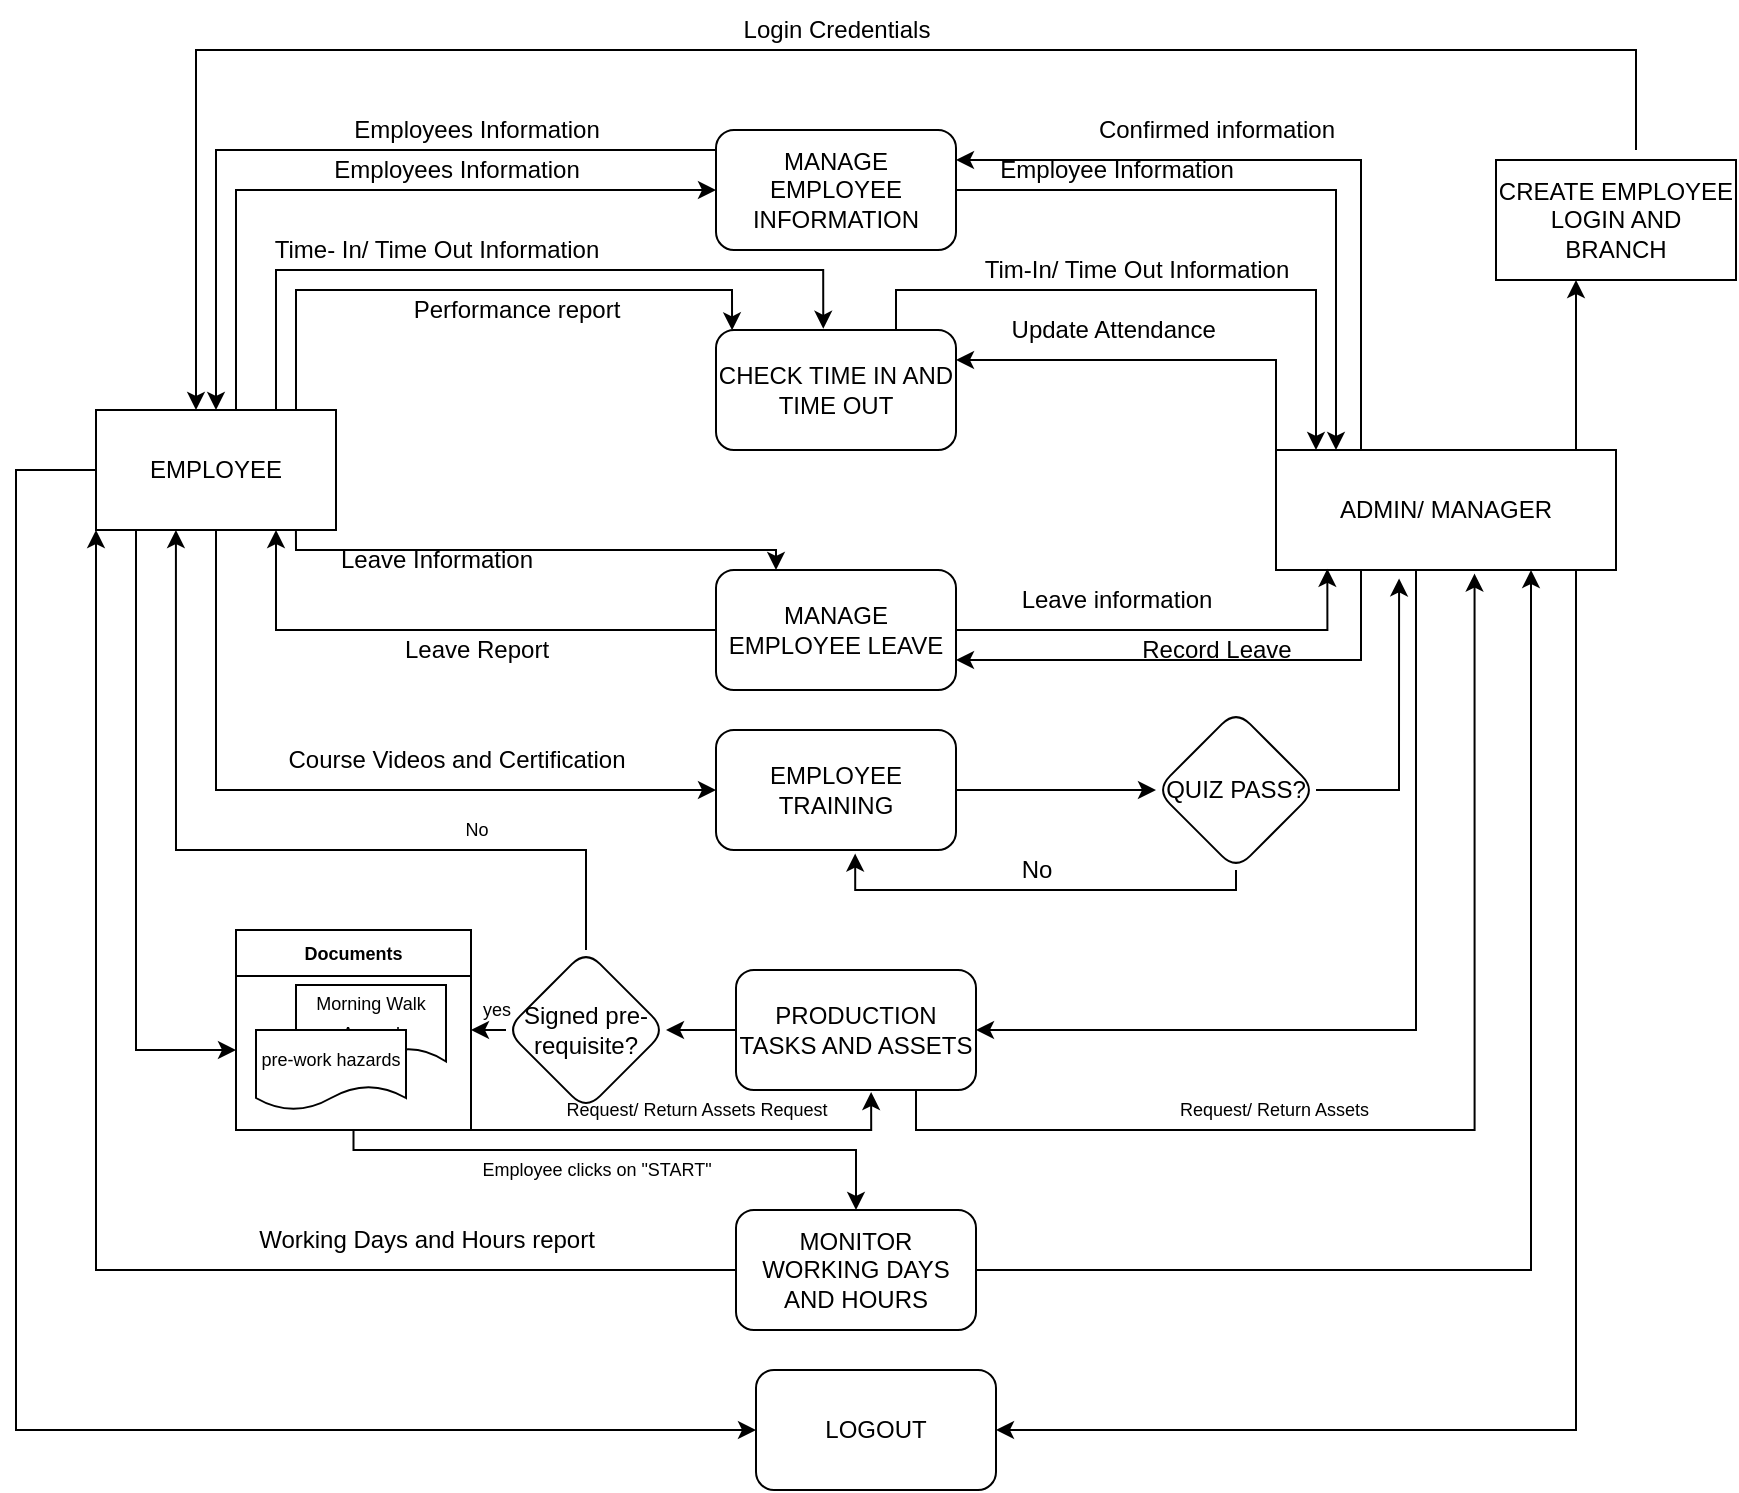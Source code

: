 <mxfile version="20.1.1" type="github">
  <diagram id="hY7Dvt7ZS4fLytwrdMHM" name="Page-1">
    <mxGraphModel dx="1888" dy="547" grid="1" gridSize="10" guides="1" tooltips="1" connect="1" arrows="1" fold="1" page="1" pageScale="1" pageWidth="850" pageHeight="1100" math="0" shadow="0">
      <root>
        <mxCell id="0" />
        <mxCell id="1" parent="0" />
        <mxCell id="tcf9JJ-WwojiPPdgTiES-23" value="" style="edgeStyle=orthogonalEdgeStyle;rounded=0;orthogonalLoop=1;jettySize=auto;html=1;" edge="1" parent="1" source="tcf9JJ-WwojiPPdgTiES-9" target="tcf9JJ-WwojiPPdgTiES-22">
          <mxGeometry relative="1" as="geometry">
            <Array as="points">
              <mxPoint x="760" y="190" />
              <mxPoint x="760" y="190" />
            </Array>
          </mxGeometry>
        </mxCell>
        <mxCell id="tcf9JJ-WwojiPPdgTiES-31" style="edgeStyle=orthogonalEdgeStyle;rounded=0;orthogonalLoop=1;jettySize=auto;html=1;exitX=0.25;exitY=0;exitDx=0;exitDy=0;entryX=1;entryY=0.25;entryDx=0;entryDy=0;" edge="1" parent="1" source="tcf9JJ-WwojiPPdgTiES-9" target="tcf9JJ-WwojiPPdgTiES-17">
          <mxGeometry relative="1" as="geometry">
            <Array as="points">
              <mxPoint x="653" y="85" />
            </Array>
          </mxGeometry>
        </mxCell>
        <mxCell id="tcf9JJ-WwojiPPdgTiES-40" style="edgeStyle=orthogonalEdgeStyle;rounded=0;orthogonalLoop=1;jettySize=auto;html=1;exitX=0;exitY=0;exitDx=0;exitDy=0;entryX=1;entryY=0.25;entryDx=0;entryDy=0;" edge="1" parent="1" source="tcf9JJ-WwojiPPdgTiES-9" target="tcf9JJ-WwojiPPdgTiES-18">
          <mxGeometry relative="1" as="geometry" />
        </mxCell>
        <mxCell id="tcf9JJ-WwojiPPdgTiES-51" style="edgeStyle=orthogonalEdgeStyle;rounded=0;orthogonalLoop=1;jettySize=auto;html=1;exitX=0.25;exitY=1;exitDx=0;exitDy=0;entryX=1;entryY=0.75;entryDx=0;entryDy=0;" edge="1" parent="1" source="tcf9JJ-WwojiPPdgTiES-9" target="tcf9JJ-WwojiPPdgTiES-19">
          <mxGeometry relative="1" as="geometry" />
        </mxCell>
        <mxCell id="tcf9JJ-WwojiPPdgTiES-66" style="edgeStyle=orthogonalEdgeStyle;rounded=0;orthogonalLoop=1;jettySize=auto;html=1;entryX=1;entryY=0.5;entryDx=0;entryDy=0;" edge="1" parent="1" source="tcf9JJ-WwojiPPdgTiES-9" target="tcf9JJ-WwojiPPdgTiES-65">
          <mxGeometry relative="1" as="geometry">
            <Array as="points">
              <mxPoint x="680" y="520" />
            </Array>
          </mxGeometry>
        </mxCell>
        <mxCell id="tcf9JJ-WwojiPPdgTiES-88" style="edgeStyle=orthogonalEdgeStyle;rounded=0;orthogonalLoop=1;jettySize=auto;html=1;fontSize=9;entryX=1;entryY=0.5;entryDx=0;entryDy=0;" edge="1" parent="1" source="tcf9JJ-WwojiPPdgTiES-9" target="tcf9JJ-WwojiPPdgTiES-90">
          <mxGeometry relative="1" as="geometry">
            <mxPoint x="510" y="711.6" as="targetPoint" />
            <Array as="points">
              <mxPoint x="760" y="720" />
              <mxPoint x="485" y="720" />
            </Array>
          </mxGeometry>
        </mxCell>
        <mxCell id="tcf9JJ-WwojiPPdgTiES-9" value="ADMIN/ MANAGER" style="rounded=0;whiteSpace=wrap;html=1;" vertex="1" parent="1">
          <mxGeometry x="610" y="230" width="170" height="60" as="geometry" />
        </mxCell>
        <mxCell id="tcf9JJ-WwojiPPdgTiES-25" style="edgeStyle=orthogonalEdgeStyle;rounded=0;orthogonalLoop=1;jettySize=auto;html=1;entryX=0;entryY=0.5;entryDx=0;entryDy=0;" edge="1" parent="1" source="tcf9JJ-WwojiPPdgTiES-16" target="tcf9JJ-WwojiPPdgTiES-17">
          <mxGeometry relative="1" as="geometry">
            <Array as="points">
              <mxPoint x="90" y="100" />
            </Array>
          </mxGeometry>
        </mxCell>
        <mxCell id="tcf9JJ-WwojiPPdgTiES-36" style="edgeStyle=orthogonalEdgeStyle;rounded=0;orthogonalLoop=1;jettySize=auto;html=1;exitX=0.75;exitY=0;exitDx=0;exitDy=0;entryX=0.447;entryY=-0.01;entryDx=0;entryDy=0;entryPerimeter=0;" edge="1" parent="1" source="tcf9JJ-WwojiPPdgTiES-16" target="tcf9JJ-WwojiPPdgTiES-18">
          <mxGeometry relative="1" as="geometry">
            <mxPoint x="350" y="160" as="targetPoint" />
            <Array as="points">
              <mxPoint x="110" y="140" />
              <mxPoint x="384" y="140" />
            </Array>
          </mxGeometry>
        </mxCell>
        <mxCell id="tcf9JJ-WwojiPPdgTiES-42" style="edgeStyle=orthogonalEdgeStyle;rounded=0;orthogonalLoop=1;jettySize=auto;html=1;exitX=1;exitY=0;exitDx=0;exitDy=0;entryX=0.067;entryY=0.003;entryDx=0;entryDy=0;entryPerimeter=0;" edge="1" parent="1" source="tcf9JJ-WwojiPPdgTiES-16" target="tcf9JJ-WwojiPPdgTiES-18">
          <mxGeometry relative="1" as="geometry">
            <Array as="points">
              <mxPoint x="120" y="210" />
              <mxPoint x="120" y="150" />
              <mxPoint x="338" y="150" />
            </Array>
          </mxGeometry>
        </mxCell>
        <mxCell id="tcf9JJ-WwojiPPdgTiES-44" style="edgeStyle=orthogonalEdgeStyle;rounded=0;orthogonalLoop=1;jettySize=auto;html=1;exitX=0.833;exitY=1;exitDx=0;exitDy=0;entryX=0.25;entryY=0;entryDx=0;entryDy=0;exitPerimeter=0;" edge="1" parent="1" source="tcf9JJ-WwojiPPdgTiES-16" target="tcf9JJ-WwojiPPdgTiES-19">
          <mxGeometry relative="1" as="geometry">
            <mxPoint x="280" y="290" as="targetPoint" />
            <Array as="points">
              <mxPoint x="120" y="280" />
              <mxPoint x="360" y="280" />
            </Array>
          </mxGeometry>
        </mxCell>
        <mxCell id="tcf9JJ-WwojiPPdgTiES-61" style="edgeStyle=orthogonalEdgeStyle;rounded=0;orthogonalLoop=1;jettySize=auto;html=1;entryX=0;entryY=0.5;entryDx=0;entryDy=0;" edge="1" parent="1" source="tcf9JJ-WwojiPPdgTiES-16" target="tcf9JJ-WwojiPPdgTiES-21">
          <mxGeometry relative="1" as="geometry">
            <Array as="points">
              <mxPoint x="80" y="400" />
            </Array>
          </mxGeometry>
        </mxCell>
        <mxCell id="tcf9JJ-WwojiPPdgTiES-71" style="edgeStyle=orthogonalEdgeStyle;rounded=0;orthogonalLoop=1;jettySize=auto;html=1;exitX=0.25;exitY=1;exitDx=0;exitDy=0;fontSize=9;" edge="1" parent="1" source="tcf9JJ-WwojiPPdgTiES-16">
          <mxGeometry relative="1" as="geometry">
            <mxPoint x="90" y="530" as="targetPoint" />
            <Array as="points">
              <mxPoint x="40" y="270" />
              <mxPoint x="40" y="530" />
            </Array>
          </mxGeometry>
        </mxCell>
        <mxCell id="tcf9JJ-WwojiPPdgTiES-89" style="edgeStyle=orthogonalEdgeStyle;rounded=0;orthogonalLoop=1;jettySize=auto;html=1;fontSize=9;entryX=0;entryY=0.5;entryDx=0;entryDy=0;" edge="1" parent="1" source="tcf9JJ-WwojiPPdgTiES-16" target="tcf9JJ-WwojiPPdgTiES-90">
          <mxGeometry relative="1" as="geometry">
            <mxPoint x="360" y="732.4" as="targetPoint" />
            <Array as="points">
              <mxPoint x="-20" y="240" />
              <mxPoint x="-20" y="720" />
            </Array>
          </mxGeometry>
        </mxCell>
        <mxCell id="tcf9JJ-WwojiPPdgTiES-16" value="EMPLOYEE" style="rounded=0;whiteSpace=wrap;html=1;" vertex="1" parent="1">
          <mxGeometry x="20" y="210" width="120" height="60" as="geometry" />
        </mxCell>
        <mxCell id="tcf9JJ-WwojiPPdgTiES-27" style="edgeStyle=orthogonalEdgeStyle;rounded=0;orthogonalLoop=1;jettySize=auto;html=1;" edge="1" parent="1" source="tcf9JJ-WwojiPPdgTiES-17" target="tcf9JJ-WwojiPPdgTiES-9">
          <mxGeometry relative="1" as="geometry">
            <Array as="points">
              <mxPoint x="640" y="100" />
            </Array>
          </mxGeometry>
        </mxCell>
        <mxCell id="tcf9JJ-WwojiPPdgTiES-34" style="edgeStyle=orthogonalEdgeStyle;rounded=0;orthogonalLoop=1;jettySize=auto;html=1;" edge="1" parent="1" source="tcf9JJ-WwojiPPdgTiES-17" target="tcf9JJ-WwojiPPdgTiES-16">
          <mxGeometry relative="1" as="geometry">
            <Array as="points">
              <mxPoint x="80" y="80" />
            </Array>
          </mxGeometry>
        </mxCell>
        <mxCell id="tcf9JJ-WwojiPPdgTiES-17" value="MANAGE EMPLOYEE INFORMATION" style="rounded=1;whiteSpace=wrap;html=1;" vertex="1" parent="1">
          <mxGeometry x="330" y="70" width="120" height="60" as="geometry" />
        </mxCell>
        <mxCell id="tcf9JJ-WwojiPPdgTiES-38" style="edgeStyle=orthogonalEdgeStyle;rounded=0;orthogonalLoop=1;jettySize=auto;html=1;exitX=0.75;exitY=0;exitDx=0;exitDy=0;" edge="1" parent="1" source="tcf9JJ-WwojiPPdgTiES-18">
          <mxGeometry relative="1" as="geometry">
            <mxPoint x="630" y="230" as="targetPoint" />
            <Array as="points">
              <mxPoint x="420" y="150" />
              <mxPoint x="630" y="150" />
            </Array>
          </mxGeometry>
        </mxCell>
        <mxCell id="tcf9JJ-WwojiPPdgTiES-18" value="CHECK TIME IN AND TIME OUT" style="rounded=1;whiteSpace=wrap;html=1;" vertex="1" parent="1">
          <mxGeometry x="330" y="170" width="120" height="60" as="geometry" />
        </mxCell>
        <mxCell id="tcf9JJ-WwojiPPdgTiES-46" style="edgeStyle=orthogonalEdgeStyle;rounded=0;orthogonalLoop=1;jettySize=auto;html=1;entryX=0.151;entryY=0.99;entryDx=0;entryDy=0;entryPerimeter=0;" edge="1" parent="1" source="tcf9JJ-WwojiPPdgTiES-19" target="tcf9JJ-WwojiPPdgTiES-9">
          <mxGeometry relative="1" as="geometry" />
        </mxCell>
        <mxCell id="tcf9JJ-WwojiPPdgTiES-53" style="edgeStyle=orthogonalEdgeStyle;rounded=0;orthogonalLoop=1;jettySize=auto;html=1;entryX=0.75;entryY=1;entryDx=0;entryDy=0;" edge="1" parent="1" source="tcf9JJ-WwojiPPdgTiES-19" target="tcf9JJ-WwojiPPdgTiES-16">
          <mxGeometry relative="1" as="geometry" />
        </mxCell>
        <mxCell id="tcf9JJ-WwojiPPdgTiES-19" value="MANAGE EMPLOYEE LEAVE" style="rounded=1;whiteSpace=wrap;html=1;" vertex="1" parent="1">
          <mxGeometry x="330" y="290" width="120" height="60" as="geometry" />
        </mxCell>
        <mxCell id="tcf9JJ-WwojiPPdgTiES-55" style="edgeStyle=orthogonalEdgeStyle;rounded=0;orthogonalLoop=1;jettySize=auto;html=1;entryX=0.75;entryY=1;entryDx=0;entryDy=0;" edge="1" parent="1" source="tcf9JJ-WwojiPPdgTiES-20" target="tcf9JJ-WwojiPPdgTiES-9">
          <mxGeometry relative="1" as="geometry">
            <Array as="points">
              <mxPoint x="738" y="640" />
            </Array>
          </mxGeometry>
        </mxCell>
        <mxCell id="tcf9JJ-WwojiPPdgTiES-56" style="edgeStyle=orthogonalEdgeStyle;rounded=0;orthogonalLoop=1;jettySize=auto;html=1;entryX=0;entryY=1;entryDx=0;entryDy=0;" edge="1" parent="1" source="tcf9JJ-WwojiPPdgTiES-20" target="tcf9JJ-WwojiPPdgTiES-16">
          <mxGeometry relative="1" as="geometry">
            <mxPoint x="50" y="270" as="targetPoint" />
            <Array as="points">
              <mxPoint x="20" y="640" />
            </Array>
          </mxGeometry>
        </mxCell>
        <mxCell id="tcf9JJ-WwojiPPdgTiES-20" value="MONITOR WORKING DAYS AND HOURS" style="rounded=1;whiteSpace=wrap;html=1;" vertex="1" parent="1">
          <mxGeometry x="340" y="610" width="120" height="60" as="geometry" />
        </mxCell>
        <mxCell id="tcf9JJ-WwojiPPdgTiES-59" value="" style="edgeStyle=orthogonalEdgeStyle;rounded=0;orthogonalLoop=1;jettySize=auto;html=1;" edge="1" parent="1" source="tcf9JJ-WwojiPPdgTiES-21" target="tcf9JJ-WwojiPPdgTiES-58">
          <mxGeometry relative="1" as="geometry" />
        </mxCell>
        <mxCell id="tcf9JJ-WwojiPPdgTiES-21" value="EMPLOYEE TRAINING" style="rounded=1;whiteSpace=wrap;html=1;" vertex="1" parent="1">
          <mxGeometry x="330" y="370" width="120" height="60" as="geometry" />
        </mxCell>
        <mxCell id="tcf9JJ-WwojiPPdgTiES-24" style="edgeStyle=orthogonalEdgeStyle;rounded=0;orthogonalLoop=1;jettySize=auto;html=1;" edge="1" parent="1" target="tcf9JJ-WwojiPPdgTiES-16">
          <mxGeometry relative="1" as="geometry">
            <mxPoint x="60" y="200" as="targetPoint" />
            <mxPoint x="790" y="80" as="sourcePoint" />
            <Array as="points">
              <mxPoint x="790" y="30" />
              <mxPoint x="70" y="30" />
            </Array>
          </mxGeometry>
        </mxCell>
        <mxCell id="tcf9JJ-WwojiPPdgTiES-22" value="CREATE EMPLOYEE LOGIN AND BRANCH" style="whiteSpace=wrap;html=1;rounded=0;" vertex="1" parent="1">
          <mxGeometry x="720" y="85" width="120" height="60" as="geometry" />
        </mxCell>
        <mxCell id="tcf9JJ-WwojiPPdgTiES-26" value="Employees Information" style="text;html=1;align=center;verticalAlign=middle;resizable=0;points=[];autosize=1;strokeColor=none;fillColor=none;" vertex="1" parent="1">
          <mxGeometry x="125" y="75" width="150" height="30" as="geometry" />
        </mxCell>
        <mxCell id="tcf9JJ-WwojiPPdgTiES-28" value="Employee Information" style="text;html=1;align=center;verticalAlign=middle;resizable=0;points=[];autosize=1;strokeColor=none;fillColor=none;" vertex="1" parent="1">
          <mxGeometry x="460" y="75" width="140" height="30" as="geometry" />
        </mxCell>
        <mxCell id="tcf9JJ-WwojiPPdgTiES-32" value="Confirmed information" style="text;html=1;align=center;verticalAlign=middle;resizable=0;points=[];autosize=1;strokeColor=none;fillColor=none;" vertex="1" parent="1">
          <mxGeometry x="510" y="55" width="140" height="30" as="geometry" />
        </mxCell>
        <mxCell id="tcf9JJ-WwojiPPdgTiES-33" value="Login Credentials" style="text;html=1;align=center;verticalAlign=middle;resizable=0;points=[];autosize=1;strokeColor=none;fillColor=none;" vertex="1" parent="1">
          <mxGeometry x="330" y="5" width="120" height="30" as="geometry" />
        </mxCell>
        <mxCell id="tcf9JJ-WwojiPPdgTiES-35" value="Employees Information" style="text;html=1;align=center;verticalAlign=middle;resizable=0;points=[];autosize=1;strokeColor=none;fillColor=none;" vertex="1" parent="1">
          <mxGeometry x="135" y="55" width="150" height="30" as="geometry" />
        </mxCell>
        <mxCell id="tcf9JJ-WwojiPPdgTiES-37" value="Time- In/ Time Out Information" style="text;html=1;align=center;verticalAlign=middle;resizable=0;points=[];autosize=1;strokeColor=none;fillColor=none;" vertex="1" parent="1">
          <mxGeometry x="95" y="115" width="190" height="30" as="geometry" />
        </mxCell>
        <mxCell id="tcf9JJ-WwojiPPdgTiES-39" value="Tim-In/ Time Out Information" style="text;html=1;align=center;verticalAlign=middle;resizable=0;points=[];autosize=1;strokeColor=none;fillColor=none;" vertex="1" parent="1">
          <mxGeometry x="450" y="125" width="180" height="30" as="geometry" />
        </mxCell>
        <mxCell id="tcf9JJ-WwojiPPdgTiES-41" value="Update Attendance&lt;span style=&quot;white-space: pre;&quot;&gt;	&lt;/span&gt;" style="text;html=1;align=center;verticalAlign=middle;resizable=0;points=[];autosize=1;strokeColor=none;fillColor=none;" vertex="1" parent="1">
          <mxGeometry x="465" y="155" width="130" height="30" as="geometry" />
        </mxCell>
        <mxCell id="tcf9JJ-WwojiPPdgTiES-43" value="Performance report" style="text;html=1;align=center;verticalAlign=middle;resizable=0;points=[];autosize=1;strokeColor=none;fillColor=none;" vertex="1" parent="1">
          <mxGeometry x="165" y="145" width="130" height="30" as="geometry" />
        </mxCell>
        <mxCell id="tcf9JJ-WwojiPPdgTiES-45" value="Leave Information" style="text;html=1;align=center;verticalAlign=middle;resizable=0;points=[];autosize=1;strokeColor=none;fillColor=none;" vertex="1" parent="1">
          <mxGeometry x="130" y="270" width="120" height="30" as="geometry" />
        </mxCell>
        <mxCell id="tcf9JJ-WwojiPPdgTiES-47" value="Leave information" style="text;html=1;align=center;verticalAlign=middle;resizable=0;points=[];autosize=1;strokeColor=none;fillColor=none;" vertex="1" parent="1">
          <mxGeometry x="470" y="290" width="120" height="30" as="geometry" />
        </mxCell>
        <mxCell id="tcf9JJ-WwojiPPdgTiES-52" value="Record Leave" style="text;html=1;align=center;verticalAlign=middle;resizable=0;points=[];autosize=1;strokeColor=none;fillColor=none;" vertex="1" parent="1">
          <mxGeometry x="530" y="315" width="100" height="30" as="geometry" />
        </mxCell>
        <mxCell id="tcf9JJ-WwojiPPdgTiES-54" value="Leave Report" style="text;html=1;align=center;verticalAlign=middle;resizable=0;points=[];autosize=1;strokeColor=none;fillColor=none;" vertex="1" parent="1">
          <mxGeometry x="160" y="315" width="100" height="30" as="geometry" />
        </mxCell>
        <mxCell id="tcf9JJ-WwojiPPdgTiES-57" value="Working Days and Hours report" style="text;html=1;align=center;verticalAlign=middle;resizable=0;points=[];autosize=1;strokeColor=none;fillColor=none;" vertex="1" parent="1">
          <mxGeometry x="90" y="610" width="190" height="30" as="geometry" />
        </mxCell>
        <mxCell id="tcf9JJ-WwojiPPdgTiES-60" style="edgeStyle=orthogonalEdgeStyle;rounded=0;orthogonalLoop=1;jettySize=auto;html=1;entryX=0.58;entryY=1.03;entryDx=0;entryDy=0;entryPerimeter=0;" edge="1" parent="1" source="tcf9JJ-WwojiPPdgTiES-58" target="tcf9JJ-WwojiPPdgTiES-21">
          <mxGeometry relative="1" as="geometry">
            <mxPoint x="400" y="440" as="targetPoint" />
            <Array as="points">
              <mxPoint x="590" y="450" />
              <mxPoint x="400" y="450" />
            </Array>
          </mxGeometry>
        </mxCell>
        <mxCell id="tcf9JJ-WwojiPPdgTiES-63" style="edgeStyle=orthogonalEdgeStyle;rounded=0;orthogonalLoop=1;jettySize=auto;html=1;exitX=1;exitY=0.5;exitDx=0;exitDy=0;entryX=0.362;entryY=1.07;entryDx=0;entryDy=0;entryPerimeter=0;" edge="1" parent="1" source="tcf9JJ-WwojiPPdgTiES-58" target="tcf9JJ-WwojiPPdgTiES-9">
          <mxGeometry relative="1" as="geometry" />
        </mxCell>
        <mxCell id="tcf9JJ-WwojiPPdgTiES-58" value="QUIZ PASS?" style="rhombus;whiteSpace=wrap;html=1;rounded=1;" vertex="1" parent="1">
          <mxGeometry x="550" y="360" width="80" height="80" as="geometry" />
        </mxCell>
        <mxCell id="tcf9JJ-WwojiPPdgTiES-62" value="Course Videos and Certification" style="text;html=1;align=center;verticalAlign=middle;resizable=0;points=[];autosize=1;strokeColor=none;fillColor=none;" vertex="1" parent="1">
          <mxGeometry x="105" y="370" width="190" height="30" as="geometry" />
        </mxCell>
        <mxCell id="tcf9JJ-WwojiPPdgTiES-64" value="No" style="text;html=1;align=center;verticalAlign=middle;resizable=0;points=[];autosize=1;strokeColor=none;fillColor=none;" vertex="1" parent="1">
          <mxGeometry x="470" y="425" width="40" height="30" as="geometry" />
        </mxCell>
        <mxCell id="tcf9JJ-WwojiPPdgTiES-73" value="" style="edgeStyle=orthogonalEdgeStyle;rounded=0;orthogonalLoop=1;jettySize=auto;html=1;fontSize=9;" edge="1" parent="1" source="tcf9JJ-WwojiPPdgTiES-65" target="tcf9JJ-WwojiPPdgTiES-72">
          <mxGeometry relative="1" as="geometry" />
        </mxCell>
        <mxCell id="tcf9JJ-WwojiPPdgTiES-86" style="edgeStyle=orthogonalEdgeStyle;rounded=0;orthogonalLoop=1;jettySize=auto;html=1;exitX=0.75;exitY=1;exitDx=0;exitDy=0;entryX=0.584;entryY=1.03;entryDx=0;entryDy=0;entryPerimeter=0;fontSize=9;" edge="1" parent="1" source="tcf9JJ-WwojiPPdgTiES-65" target="tcf9JJ-WwojiPPdgTiES-9">
          <mxGeometry relative="1" as="geometry" />
        </mxCell>
        <mxCell id="tcf9JJ-WwojiPPdgTiES-65" value="PRODUCTION TASKS AND ASSETS" style="rounded=1;whiteSpace=wrap;html=1;" vertex="1" parent="1">
          <mxGeometry x="340" y="490" width="120" height="60" as="geometry" />
        </mxCell>
        <mxCell id="tcf9JJ-WwojiPPdgTiES-78" style="edgeStyle=orthogonalEdgeStyle;rounded=0;orthogonalLoop=1;jettySize=auto;html=1;exitX=0;exitY=0.5;exitDx=0;exitDy=0;entryX=1;entryY=0.5;entryDx=0;entryDy=0;fontSize=9;" edge="1" parent="1" source="tcf9JJ-WwojiPPdgTiES-72" target="tcf9JJ-WwojiPPdgTiES-77">
          <mxGeometry relative="1" as="geometry" />
        </mxCell>
        <mxCell id="tcf9JJ-WwojiPPdgTiES-80" style="edgeStyle=orthogonalEdgeStyle;rounded=0;orthogonalLoop=1;jettySize=auto;html=1;entryX=0.333;entryY=1;entryDx=0;entryDy=0;entryPerimeter=0;fontSize=9;" edge="1" parent="1" source="tcf9JJ-WwojiPPdgTiES-72" target="tcf9JJ-WwojiPPdgTiES-16">
          <mxGeometry relative="1" as="geometry">
            <Array as="points">
              <mxPoint x="265" y="430" />
              <mxPoint x="60" y="430" />
            </Array>
          </mxGeometry>
        </mxCell>
        <mxCell id="tcf9JJ-WwojiPPdgTiES-72" value="Signed pre-requisite?" style="rhombus;whiteSpace=wrap;html=1;rounded=1;" vertex="1" parent="1">
          <mxGeometry x="225" y="480" width="80" height="80" as="geometry" />
        </mxCell>
        <mxCell id="tcf9JJ-WwojiPPdgTiES-82" style="edgeStyle=orthogonalEdgeStyle;rounded=0;orthogonalLoop=1;jettySize=auto;html=1;entryX=0.5;entryY=0;entryDx=0;entryDy=0;fontSize=9;" edge="1" parent="1" source="tcf9JJ-WwojiPPdgTiES-77" target="tcf9JJ-WwojiPPdgTiES-20">
          <mxGeometry relative="1" as="geometry">
            <Array as="points">
              <mxPoint x="149" y="580" />
              <mxPoint x="400" y="580" />
            </Array>
          </mxGeometry>
        </mxCell>
        <mxCell id="tcf9JJ-WwojiPPdgTiES-84" style="edgeStyle=orthogonalEdgeStyle;rounded=0;orthogonalLoop=1;jettySize=auto;html=1;exitX=1;exitY=0.75;exitDx=0;exitDy=0;entryX=0.563;entryY=1.017;entryDx=0;entryDy=0;entryPerimeter=0;fontSize=9;" edge="1" parent="1" source="tcf9JJ-WwojiPPdgTiES-77" target="tcf9JJ-WwojiPPdgTiES-65">
          <mxGeometry relative="1" as="geometry">
            <Array as="points">
              <mxPoint x="208" y="570" />
              <mxPoint x="408" y="570" />
            </Array>
          </mxGeometry>
        </mxCell>
        <mxCell id="tcf9JJ-WwojiPPdgTiES-77" value="Documents" style="swimlane;fontSize=9;" vertex="1" parent="1">
          <mxGeometry x="90" y="470" width="117.5" height="100" as="geometry" />
        </mxCell>
        <mxCell id="tcf9JJ-WwojiPPdgTiES-68" value="&lt;font style=&quot;font-size: 9px;&quot;&gt;Morning Walk Around&lt;/font&gt;" style="shape=document;whiteSpace=wrap;html=1;boundedLbl=1;" vertex="1" parent="tcf9JJ-WwojiPPdgTiES-77">
          <mxGeometry x="30" y="27.5" width="75" height="45" as="geometry" />
        </mxCell>
        <mxCell id="tcf9JJ-WwojiPPdgTiES-69" value="&lt;span style=&quot;font-size: 9px;&quot;&gt;pre-work hazards&lt;/span&gt;" style="shape=document;whiteSpace=wrap;html=1;boundedLbl=1;" vertex="1" parent="tcf9JJ-WwojiPPdgTiES-77">
          <mxGeometry x="10" y="50" width="75" height="40" as="geometry" />
        </mxCell>
        <mxCell id="tcf9JJ-WwojiPPdgTiES-79" value="yes" style="text;html=1;align=center;verticalAlign=middle;resizable=0;points=[];autosize=1;strokeColor=none;fillColor=none;fontSize=9;" vertex="1" parent="1">
          <mxGeometry x="200" y="500" width="40" height="20" as="geometry" />
        </mxCell>
        <mxCell id="tcf9JJ-WwojiPPdgTiES-81" value="No" style="text;html=1;align=center;verticalAlign=middle;resizable=0;points=[];autosize=1;strokeColor=none;fillColor=none;fontSize=9;" vertex="1" parent="1">
          <mxGeometry x="190" y="410" width="40" height="20" as="geometry" />
        </mxCell>
        <mxCell id="tcf9JJ-WwojiPPdgTiES-83" value="Employee clicks on &quot;START&quot;" style="text;html=1;align=center;verticalAlign=middle;resizable=0;points=[];autosize=1;strokeColor=none;fillColor=none;fontSize=9;" vertex="1" parent="1">
          <mxGeometry x="200" y="580" width="140" height="20" as="geometry" />
        </mxCell>
        <mxCell id="tcf9JJ-WwojiPPdgTiES-85" value="Request/ Return Assets Request" style="text;html=1;align=center;verticalAlign=middle;resizable=0;points=[];autosize=1;strokeColor=none;fillColor=none;fontSize=9;" vertex="1" parent="1">
          <mxGeometry x="245" y="550" width="150" height="20" as="geometry" />
        </mxCell>
        <mxCell id="tcf9JJ-WwojiPPdgTiES-87" value="Request/ Return Assets&amp;nbsp;" style="text;html=1;align=center;verticalAlign=middle;resizable=0;points=[];autosize=1;strokeColor=none;fillColor=none;fontSize=9;" vertex="1" parent="1">
          <mxGeometry x="550" y="550" width="120" height="20" as="geometry" />
        </mxCell>
        <mxCell id="tcf9JJ-WwojiPPdgTiES-90" value="LOGOUT" style="rounded=1;whiteSpace=wrap;html=1;" vertex="1" parent="1">
          <mxGeometry x="350" y="690" width="120" height="60" as="geometry" />
        </mxCell>
      </root>
    </mxGraphModel>
  </diagram>
</mxfile>
